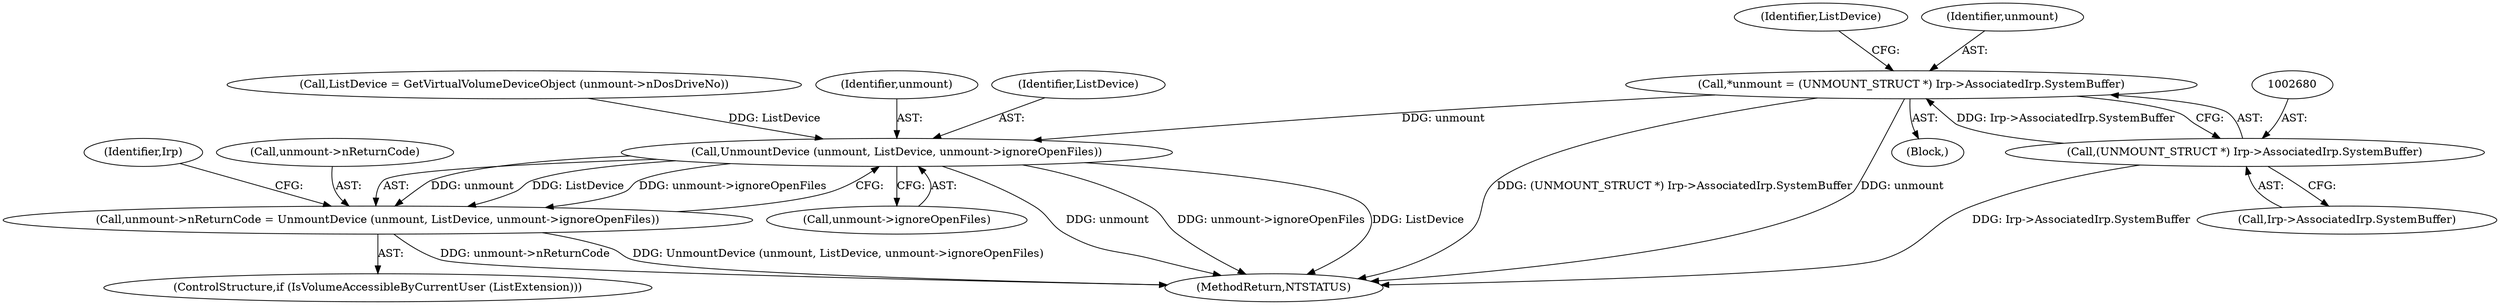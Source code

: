 digraph "0_VeraCrypt_f30f9339c9a0b9bbcc6f5ad38804af39db1f479e@pointer" {
"1002677" [label="(Call,*unmount = (UNMOUNT_STRUCT *) Irp->AssociatedIrp.SystemBuffer)"];
"1002679" [label="(Call,(UNMOUNT_STRUCT *) Irp->AssociatedIrp.SystemBuffer)"];
"1002716" [label="(Call,UnmountDevice (unmount, ListDevice, unmount->ignoreOpenFiles))"];
"1002712" [label="(Call,unmount->nReturnCode = UnmountDevice (unmount, ListDevice, unmount->ignoreOpenFiles))"];
"1002713" [label="(Call,unmount->nReturnCode)"];
"1002679" [label="(Call,(UNMOUNT_STRUCT *) Irp->AssociatedIrp.SystemBuffer)"];
"1002681" [label="(Call,Irp->AssociatedIrp.SystemBuffer)"];
"1002716" [label="(Call,UnmountDevice (unmount, ListDevice, unmount->ignoreOpenFiles))"];
"1002688" [label="(Identifier,ListDevice)"];
"1003200" [label="(MethodReturn,NTSTATUS)"];
"1002725" [label="(Identifier,Irp)"];
"1002687" [label="(Call,ListDevice = GetVirtualVolumeDeviceObject (unmount->nDosDriveNo))"];
"1002712" [label="(Call,unmount->nReturnCode = UnmountDevice (unmount, ListDevice, unmount->ignoreOpenFiles))"];
"1002678" [label="(Identifier,unmount)"];
"1002717" [label="(Identifier,unmount)"];
"1002709" [label="(ControlStructure,if (IsVolumeAccessibleByCurrentUser (ListExtension)))"];
"1002719" [label="(Call,unmount->ignoreOpenFiles)"];
"1002718" [label="(Identifier,ListDevice)"];
"1002677" [label="(Call,*unmount = (UNMOUNT_STRUCT *) Irp->AssociatedIrp.SystemBuffer)"];
"1002675" [label="(Block,)"];
"1002677" -> "1002675"  [label="AST: "];
"1002677" -> "1002679"  [label="CFG: "];
"1002678" -> "1002677"  [label="AST: "];
"1002679" -> "1002677"  [label="AST: "];
"1002688" -> "1002677"  [label="CFG: "];
"1002677" -> "1003200"  [label="DDG: (UNMOUNT_STRUCT *) Irp->AssociatedIrp.SystemBuffer"];
"1002677" -> "1003200"  [label="DDG: unmount"];
"1002679" -> "1002677"  [label="DDG: Irp->AssociatedIrp.SystemBuffer"];
"1002677" -> "1002716"  [label="DDG: unmount"];
"1002679" -> "1002681"  [label="CFG: "];
"1002680" -> "1002679"  [label="AST: "];
"1002681" -> "1002679"  [label="AST: "];
"1002679" -> "1003200"  [label="DDG: Irp->AssociatedIrp.SystemBuffer"];
"1002716" -> "1002712"  [label="AST: "];
"1002716" -> "1002719"  [label="CFG: "];
"1002717" -> "1002716"  [label="AST: "];
"1002718" -> "1002716"  [label="AST: "];
"1002719" -> "1002716"  [label="AST: "];
"1002712" -> "1002716"  [label="CFG: "];
"1002716" -> "1003200"  [label="DDG: unmount"];
"1002716" -> "1003200"  [label="DDG: unmount->ignoreOpenFiles"];
"1002716" -> "1003200"  [label="DDG: ListDevice"];
"1002716" -> "1002712"  [label="DDG: unmount"];
"1002716" -> "1002712"  [label="DDG: ListDevice"];
"1002716" -> "1002712"  [label="DDG: unmount->ignoreOpenFiles"];
"1002687" -> "1002716"  [label="DDG: ListDevice"];
"1002712" -> "1002709"  [label="AST: "];
"1002713" -> "1002712"  [label="AST: "];
"1002725" -> "1002712"  [label="CFG: "];
"1002712" -> "1003200"  [label="DDG: unmount->nReturnCode"];
"1002712" -> "1003200"  [label="DDG: UnmountDevice (unmount, ListDevice, unmount->ignoreOpenFiles)"];
}
